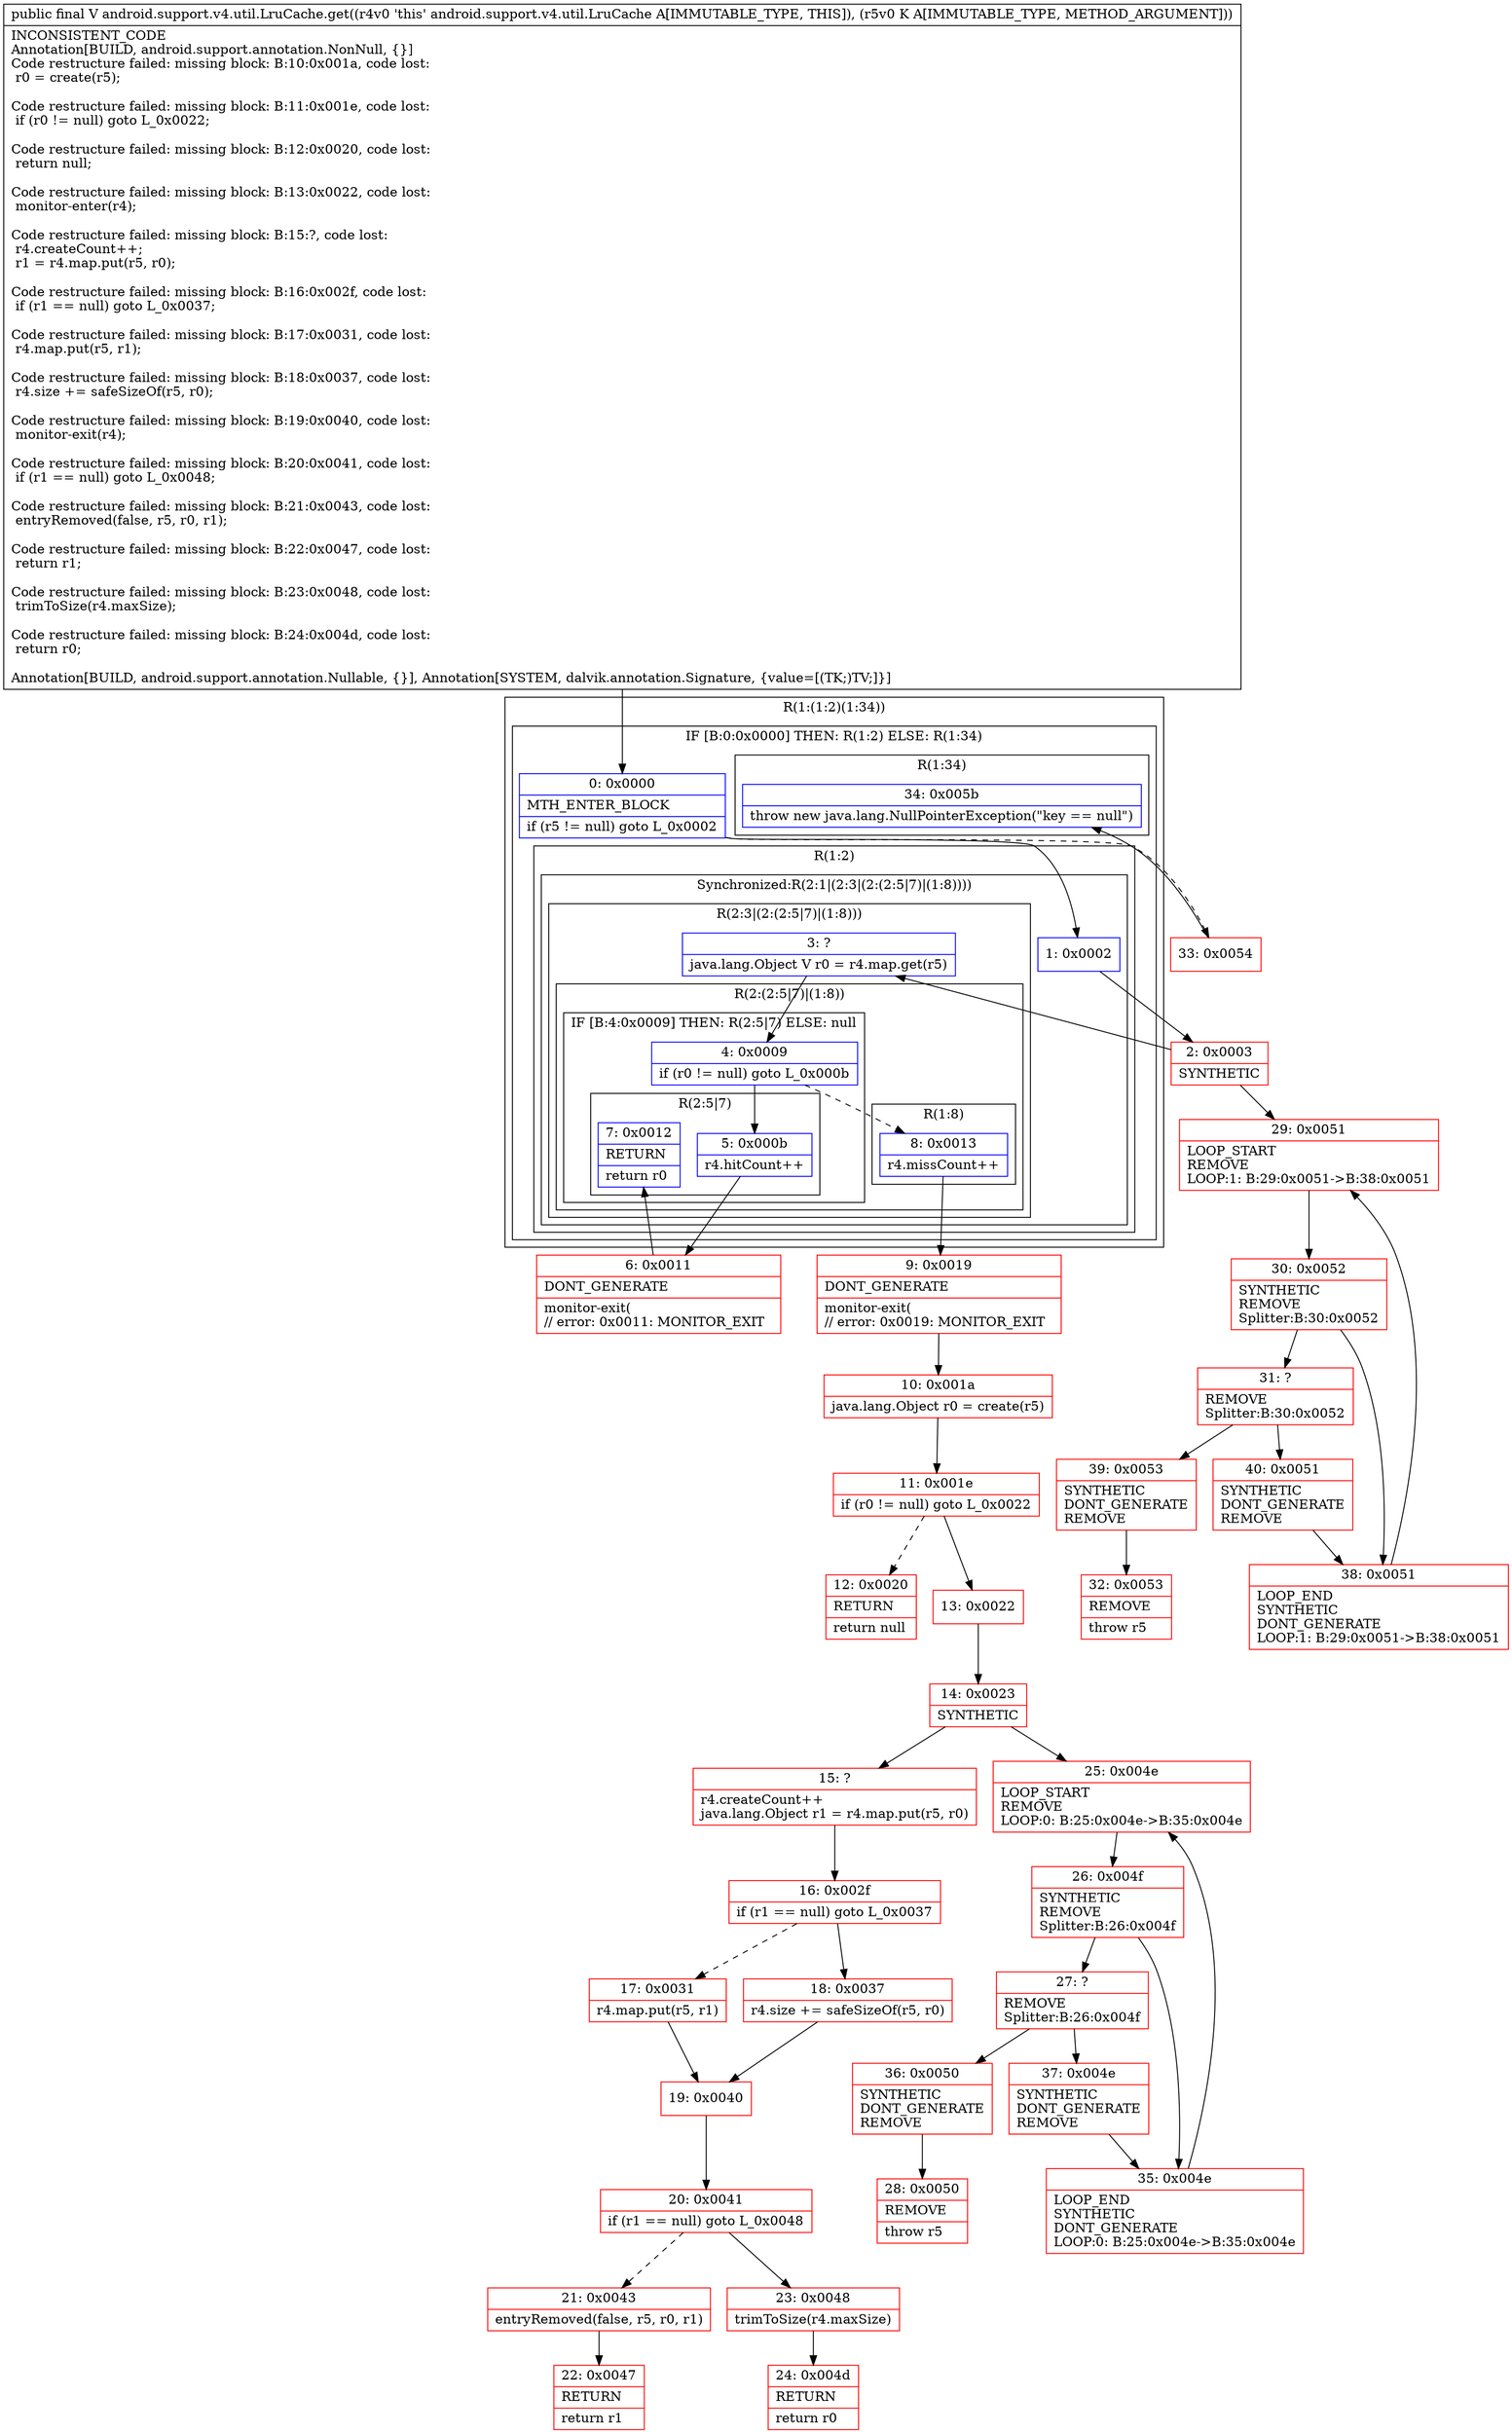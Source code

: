 digraph "CFG forandroid.support.v4.util.LruCache.get(Ljava\/lang\/Object;)Ljava\/lang\/Object;" {
subgraph cluster_Region_314627294 {
label = "R(1:(1:2)(1:34))";
node [shape=record,color=blue];
subgraph cluster_IfRegion_283163576 {
label = "IF [B:0:0x0000] THEN: R(1:2) ELSE: R(1:34)";
node [shape=record,color=blue];
Node_0 [shape=record,label="{0\:\ 0x0000|MTH_ENTER_BLOCK\l|if (r5 != null) goto L_0x0002\l}"];
subgraph cluster_Region_1855438515 {
label = "R(1:2)";
node [shape=record,color=blue];
subgraph cluster_SynchronizedRegion_2114515393 {
label = "Synchronized:R(2:1|(2:3|(2:(2:5|7)|(1:8))))";
node [shape=record,color=blue];
Node_1 [shape=record,label="{1\:\ 0x0002}"];
subgraph cluster_Region_1425328487 {
label = "R(2:3|(2:(2:5|7)|(1:8)))";
node [shape=record,color=blue];
Node_3 [shape=record,label="{3\:\ ?|java.lang.Object V r0 = r4.map.get(r5)\l}"];
subgraph cluster_Region_1786428666 {
label = "R(2:(2:5|7)|(1:8))";
node [shape=record,color=blue];
subgraph cluster_IfRegion_1236190898 {
label = "IF [B:4:0x0009] THEN: R(2:5|7) ELSE: null";
node [shape=record,color=blue];
Node_4 [shape=record,label="{4\:\ 0x0009|if (r0 != null) goto L_0x000b\l}"];
subgraph cluster_Region_712801287 {
label = "R(2:5|7)";
node [shape=record,color=blue];
Node_5 [shape=record,label="{5\:\ 0x000b|r4.hitCount++\l}"];
Node_7 [shape=record,label="{7\:\ 0x0012|RETURN\l|return r0\l}"];
}
}
subgraph cluster_Region_2144532342 {
label = "R(1:8)";
node [shape=record,color=blue];
Node_8 [shape=record,label="{8\:\ 0x0013|r4.missCount++\l}"];
}
}
}
}
}
subgraph cluster_Region_753118233 {
label = "R(1:34)";
node [shape=record,color=blue];
Node_34 [shape=record,label="{34\:\ 0x005b|throw new java.lang.NullPointerException(\"key == null\")\l}"];
}
}
}
Node_2 [shape=record,color=red,label="{2\:\ 0x0003|SYNTHETIC\l}"];
Node_6 [shape=record,color=red,label="{6\:\ 0x0011|DONT_GENERATE\l|monitor\-exit(\l\/\/ error: 0x0011: MONITOR_EXIT  \l}"];
Node_9 [shape=record,color=red,label="{9\:\ 0x0019|DONT_GENERATE\l|monitor\-exit(\l\/\/ error: 0x0019: MONITOR_EXIT  \l}"];
Node_10 [shape=record,color=red,label="{10\:\ 0x001a|java.lang.Object r0 = create(r5)\l}"];
Node_11 [shape=record,color=red,label="{11\:\ 0x001e|if (r0 != null) goto L_0x0022\l}"];
Node_12 [shape=record,color=red,label="{12\:\ 0x0020|RETURN\l|return null\l}"];
Node_13 [shape=record,color=red,label="{13\:\ 0x0022}"];
Node_14 [shape=record,color=red,label="{14\:\ 0x0023|SYNTHETIC\l}"];
Node_15 [shape=record,color=red,label="{15\:\ ?|r4.createCount++\ljava.lang.Object r1 = r4.map.put(r5, r0)\l}"];
Node_16 [shape=record,color=red,label="{16\:\ 0x002f|if (r1 == null) goto L_0x0037\l}"];
Node_17 [shape=record,color=red,label="{17\:\ 0x0031|r4.map.put(r5, r1)\l}"];
Node_18 [shape=record,color=red,label="{18\:\ 0x0037|r4.size += safeSizeOf(r5, r0)\l}"];
Node_19 [shape=record,color=red,label="{19\:\ 0x0040}"];
Node_20 [shape=record,color=red,label="{20\:\ 0x0041|if (r1 == null) goto L_0x0048\l}"];
Node_21 [shape=record,color=red,label="{21\:\ 0x0043|entryRemoved(false, r5, r0, r1)\l}"];
Node_22 [shape=record,color=red,label="{22\:\ 0x0047|RETURN\l|return r1\l}"];
Node_23 [shape=record,color=red,label="{23\:\ 0x0048|trimToSize(r4.maxSize)\l}"];
Node_24 [shape=record,color=red,label="{24\:\ 0x004d|RETURN\l|return r0\l}"];
Node_25 [shape=record,color=red,label="{25\:\ 0x004e|LOOP_START\lREMOVE\lLOOP:0: B:25:0x004e\-\>B:35:0x004e\l}"];
Node_26 [shape=record,color=red,label="{26\:\ 0x004f|SYNTHETIC\lREMOVE\lSplitter:B:26:0x004f\l}"];
Node_27 [shape=record,color=red,label="{27\:\ ?|REMOVE\lSplitter:B:26:0x004f\l}"];
Node_28 [shape=record,color=red,label="{28\:\ 0x0050|REMOVE\l|throw r5\l}"];
Node_29 [shape=record,color=red,label="{29\:\ 0x0051|LOOP_START\lREMOVE\lLOOP:1: B:29:0x0051\-\>B:38:0x0051\l}"];
Node_30 [shape=record,color=red,label="{30\:\ 0x0052|SYNTHETIC\lREMOVE\lSplitter:B:30:0x0052\l}"];
Node_31 [shape=record,color=red,label="{31\:\ ?|REMOVE\lSplitter:B:30:0x0052\l}"];
Node_32 [shape=record,color=red,label="{32\:\ 0x0053|REMOVE\l|throw r5\l}"];
Node_33 [shape=record,color=red,label="{33\:\ 0x0054}"];
Node_35 [shape=record,color=red,label="{35\:\ 0x004e|LOOP_END\lSYNTHETIC\lDONT_GENERATE\lLOOP:0: B:25:0x004e\-\>B:35:0x004e\l}"];
Node_36 [shape=record,color=red,label="{36\:\ 0x0050|SYNTHETIC\lDONT_GENERATE\lREMOVE\l}"];
Node_37 [shape=record,color=red,label="{37\:\ 0x004e|SYNTHETIC\lDONT_GENERATE\lREMOVE\l}"];
Node_38 [shape=record,color=red,label="{38\:\ 0x0051|LOOP_END\lSYNTHETIC\lDONT_GENERATE\lLOOP:1: B:29:0x0051\-\>B:38:0x0051\l}"];
Node_39 [shape=record,color=red,label="{39\:\ 0x0053|SYNTHETIC\lDONT_GENERATE\lREMOVE\l}"];
Node_40 [shape=record,color=red,label="{40\:\ 0x0051|SYNTHETIC\lDONT_GENERATE\lREMOVE\l}"];
MethodNode[shape=record,label="{public final V android.support.v4.util.LruCache.get((r4v0 'this' android.support.v4.util.LruCache A[IMMUTABLE_TYPE, THIS]), (r5v0 K A[IMMUTABLE_TYPE, METHOD_ARGUMENT]))  | INCONSISTENT_CODE\lAnnotation[BUILD, android.support.annotation.NonNull, \{\}]\lCode restructure failed: missing block: B:10:0x001a, code lost:\l    r0 = create(r5);\l\lCode restructure failed: missing block: B:11:0x001e, code lost:\l    if (r0 != null) goto L_0x0022;\l\lCode restructure failed: missing block: B:12:0x0020, code lost:\l    return null;\l\lCode restructure failed: missing block: B:13:0x0022, code lost:\l    monitor\-enter(r4);\l\lCode restructure failed: missing block: B:15:?, code lost:\l    r4.createCount++;\l    r1 = r4.map.put(r5, r0);\l\lCode restructure failed: missing block: B:16:0x002f, code lost:\l    if (r1 == null) goto L_0x0037;\l\lCode restructure failed: missing block: B:17:0x0031, code lost:\l    r4.map.put(r5, r1);\l\lCode restructure failed: missing block: B:18:0x0037, code lost:\l    r4.size += safeSizeOf(r5, r0);\l\lCode restructure failed: missing block: B:19:0x0040, code lost:\l    monitor\-exit(r4);\l\lCode restructure failed: missing block: B:20:0x0041, code lost:\l    if (r1 == null) goto L_0x0048;\l\lCode restructure failed: missing block: B:21:0x0043, code lost:\l    entryRemoved(false, r5, r0, r1);\l\lCode restructure failed: missing block: B:22:0x0047, code lost:\l    return r1;\l\lCode restructure failed: missing block: B:23:0x0048, code lost:\l    trimToSize(r4.maxSize);\l\lCode restructure failed: missing block: B:24:0x004d, code lost:\l    return r0;\l\lAnnotation[BUILD, android.support.annotation.Nullable, \{\}], Annotation[SYSTEM, dalvik.annotation.Signature, \{value=[(TK;)TV;]\}]\l}"];
MethodNode -> Node_0;
Node_0 -> Node_1;
Node_0 -> Node_33[style=dashed];
Node_1 -> Node_2;
Node_3 -> Node_4;
Node_4 -> Node_5;
Node_4 -> Node_8[style=dashed];
Node_5 -> Node_6;
Node_8 -> Node_9;
Node_2 -> Node_3;
Node_2 -> Node_29;
Node_6 -> Node_7;
Node_9 -> Node_10;
Node_10 -> Node_11;
Node_11 -> Node_12[style=dashed];
Node_11 -> Node_13;
Node_13 -> Node_14;
Node_14 -> Node_15;
Node_14 -> Node_25;
Node_15 -> Node_16;
Node_16 -> Node_17[style=dashed];
Node_16 -> Node_18;
Node_17 -> Node_19;
Node_18 -> Node_19;
Node_19 -> Node_20;
Node_20 -> Node_21[style=dashed];
Node_20 -> Node_23;
Node_21 -> Node_22;
Node_23 -> Node_24;
Node_25 -> Node_26;
Node_26 -> Node_27;
Node_26 -> Node_35;
Node_27 -> Node_36;
Node_27 -> Node_37;
Node_29 -> Node_30;
Node_30 -> Node_31;
Node_30 -> Node_38;
Node_31 -> Node_39;
Node_31 -> Node_40;
Node_33 -> Node_34;
Node_35 -> Node_25;
Node_36 -> Node_28;
Node_37 -> Node_35;
Node_38 -> Node_29;
Node_39 -> Node_32;
Node_40 -> Node_38;
}

